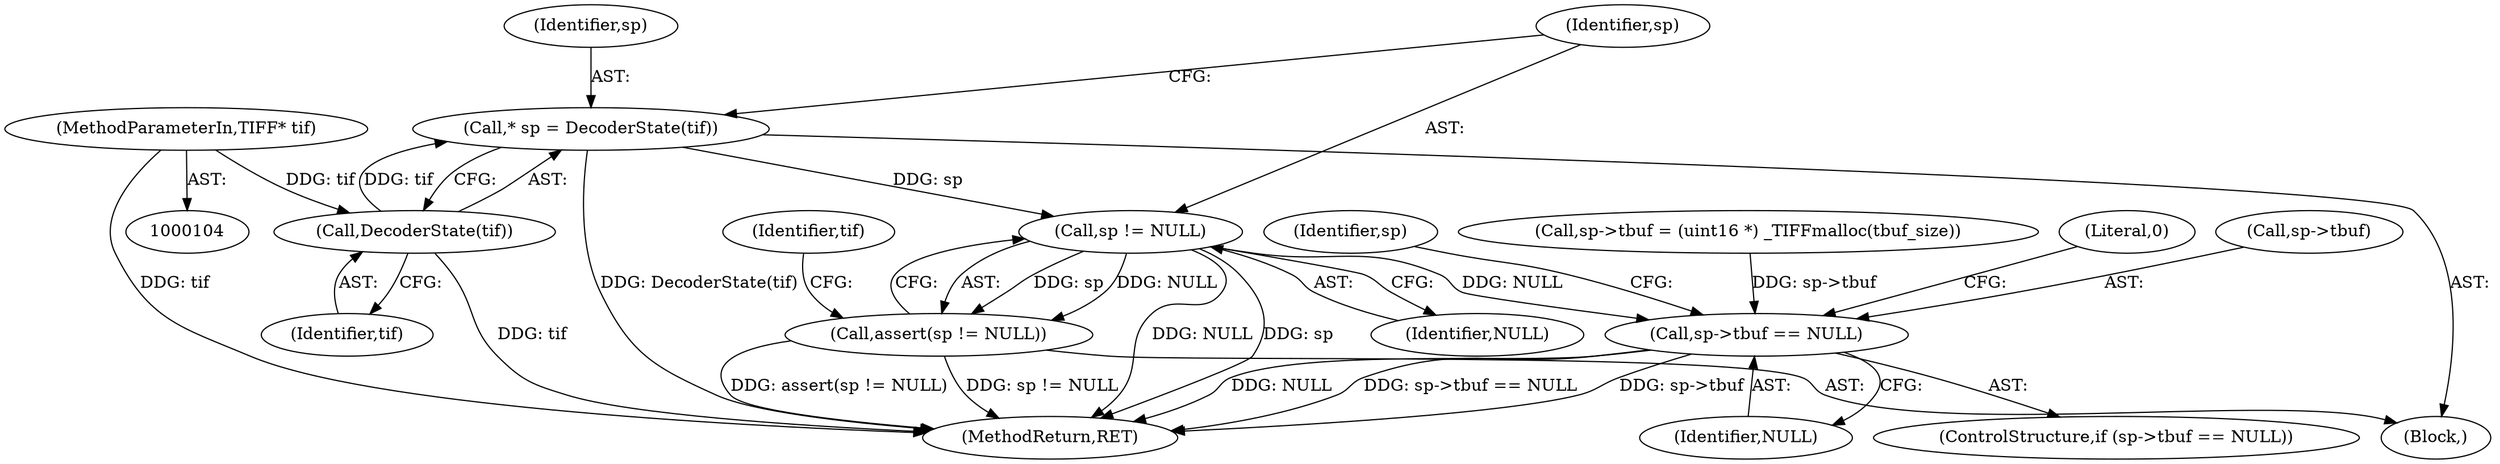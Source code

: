 digraph "0_libtiff_391e77fcd217e78b2c51342ac3ddb7100ecacdd2_0@pointer" {
"1000119" [label="(Call,* sp = DecoderState(tif))"];
"1000121" [label="(Call,DecoderState(tif))"];
"1000105" [label="(MethodParameterIn,TIFF* tif)"];
"1000125" [label="(Call,sp != NULL)"];
"1000124" [label="(Call,assert(sp != NULL))"];
"1000188" [label="(Call,sp->tbuf == NULL)"];
"1000192" [label="(Identifier,NULL)"];
"1000119" [label="(Call,* sp = DecoderState(tif))"];
"1000268" [label="(MethodReturn,RET)"];
"1000105" [label="(MethodParameterIn,TIFF* tif)"];
"1000194" [label="(Literal,0)"];
"1000126" [label="(Identifier,sp)"];
"1000106" [label="(Block,)"];
"1000120" [label="(Identifier,sp)"];
"1000189" [label="(Call,sp->tbuf)"];
"1000197" [label="(Identifier,sp)"];
"1000187" [label="(ControlStructure,if (sp->tbuf == NULL))"];
"1000188" [label="(Call,sp->tbuf == NULL)"];
"1000130" [label="(Identifier,tif)"];
"1000127" [label="(Identifier,NULL)"];
"1000124" [label="(Call,assert(sp != NULL))"];
"1000122" [label="(Identifier,tif)"];
"1000125" [label="(Call,sp != NULL)"];
"1000179" [label="(Call,sp->tbuf = (uint16 *) _TIFFmalloc(tbuf_size))"];
"1000121" [label="(Call,DecoderState(tif))"];
"1000119" -> "1000106"  [label="AST: "];
"1000119" -> "1000121"  [label="CFG: "];
"1000120" -> "1000119"  [label="AST: "];
"1000121" -> "1000119"  [label="AST: "];
"1000126" -> "1000119"  [label="CFG: "];
"1000119" -> "1000268"  [label="DDG: DecoderState(tif)"];
"1000121" -> "1000119"  [label="DDG: tif"];
"1000119" -> "1000125"  [label="DDG: sp"];
"1000121" -> "1000122"  [label="CFG: "];
"1000122" -> "1000121"  [label="AST: "];
"1000121" -> "1000268"  [label="DDG: tif"];
"1000105" -> "1000121"  [label="DDG: tif"];
"1000105" -> "1000104"  [label="AST: "];
"1000105" -> "1000268"  [label="DDG: tif"];
"1000125" -> "1000124"  [label="AST: "];
"1000125" -> "1000127"  [label="CFG: "];
"1000126" -> "1000125"  [label="AST: "];
"1000127" -> "1000125"  [label="AST: "];
"1000124" -> "1000125"  [label="CFG: "];
"1000125" -> "1000268"  [label="DDG: NULL"];
"1000125" -> "1000268"  [label="DDG: sp"];
"1000125" -> "1000124"  [label="DDG: sp"];
"1000125" -> "1000124"  [label="DDG: NULL"];
"1000125" -> "1000188"  [label="DDG: NULL"];
"1000124" -> "1000106"  [label="AST: "];
"1000130" -> "1000124"  [label="CFG: "];
"1000124" -> "1000268"  [label="DDG: sp != NULL"];
"1000124" -> "1000268"  [label="DDG: assert(sp != NULL)"];
"1000188" -> "1000187"  [label="AST: "];
"1000188" -> "1000192"  [label="CFG: "];
"1000189" -> "1000188"  [label="AST: "];
"1000192" -> "1000188"  [label="AST: "];
"1000194" -> "1000188"  [label="CFG: "];
"1000197" -> "1000188"  [label="CFG: "];
"1000188" -> "1000268"  [label="DDG: sp->tbuf == NULL"];
"1000188" -> "1000268"  [label="DDG: sp->tbuf"];
"1000188" -> "1000268"  [label="DDG: NULL"];
"1000179" -> "1000188"  [label="DDG: sp->tbuf"];
}
